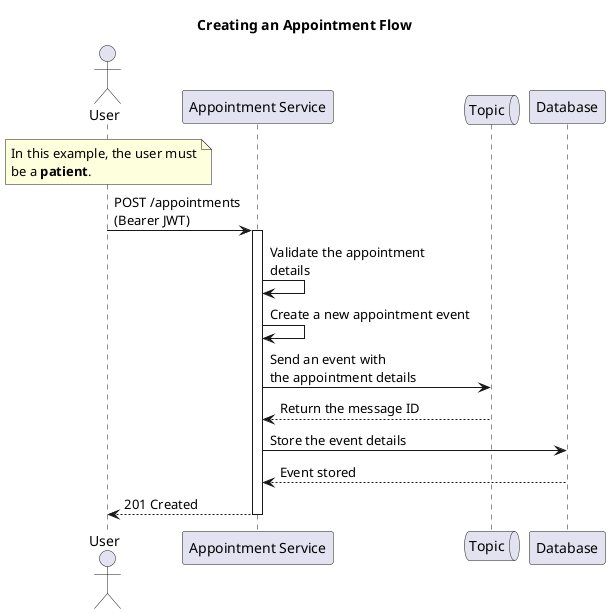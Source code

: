 @startuml create_appointment

title Creating an Appointment Flow

actor "User" as user
participant "Appointment Service" as appointment_service
queue "Topic" as topic
participant "Database" as database

note over user
In this example, the user must
be a **patient**.
end note

user -> appointment_service: POST /appointments\n(Bearer JWT)

activate appointment_service
appointment_service -> appointment_service: Validate the appointment\ndetails
appointment_service -> appointment_service: Create a new appointment event
appointment_service -> topic: Send an event with\nthe appointment details
topic --> appointment_service: Return the message ID
appointment_service -> database: Store the event details
database --> appointment_service: Event stored
appointment_service --> user: 201 Created
deactivate appointment_service

@enduml